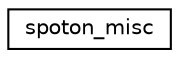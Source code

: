 digraph "Graphical Class Hierarchy"
{
  edge [fontname="Helvetica",fontsize="10",labelfontname="Helvetica",labelfontsize="10"];
  node [fontname="Helvetica",fontsize="10",shape=record];
  rankdir="LR";
  Node0 [label="spoton_misc",height=0.2,width=0.4,color="black", fillcolor="white", style="filled",URL="$classspoton__misc.html"];
}

